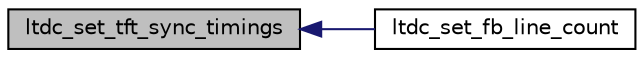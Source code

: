 digraph "ltdc_set_tft_sync_timings"
{
  edge [fontname="Helvetica",fontsize="10",labelfontname="Helvetica",labelfontsize="10"];
  node [fontname="Helvetica",fontsize="10",shape=record];
  rankdir="LR";
  Node1 [label="ltdc_set_tft_sync_timings",height=0.2,width=0.4,color="black", fillcolor="grey75", style="filled", fontcolor="black"];
  Node1 -> Node2 [dir="back",color="midnightblue",fontsize="10",style="solid",fontname="Helvetica"];
  Node2 [label="ltdc_set_fb_line_count",height=0.2,width=0.4,color="black", fillcolor="white", style="filled",URL="$ltdc_8h.html#a5fe448ecba02f94ef1a56aa617268cbf"];
}
